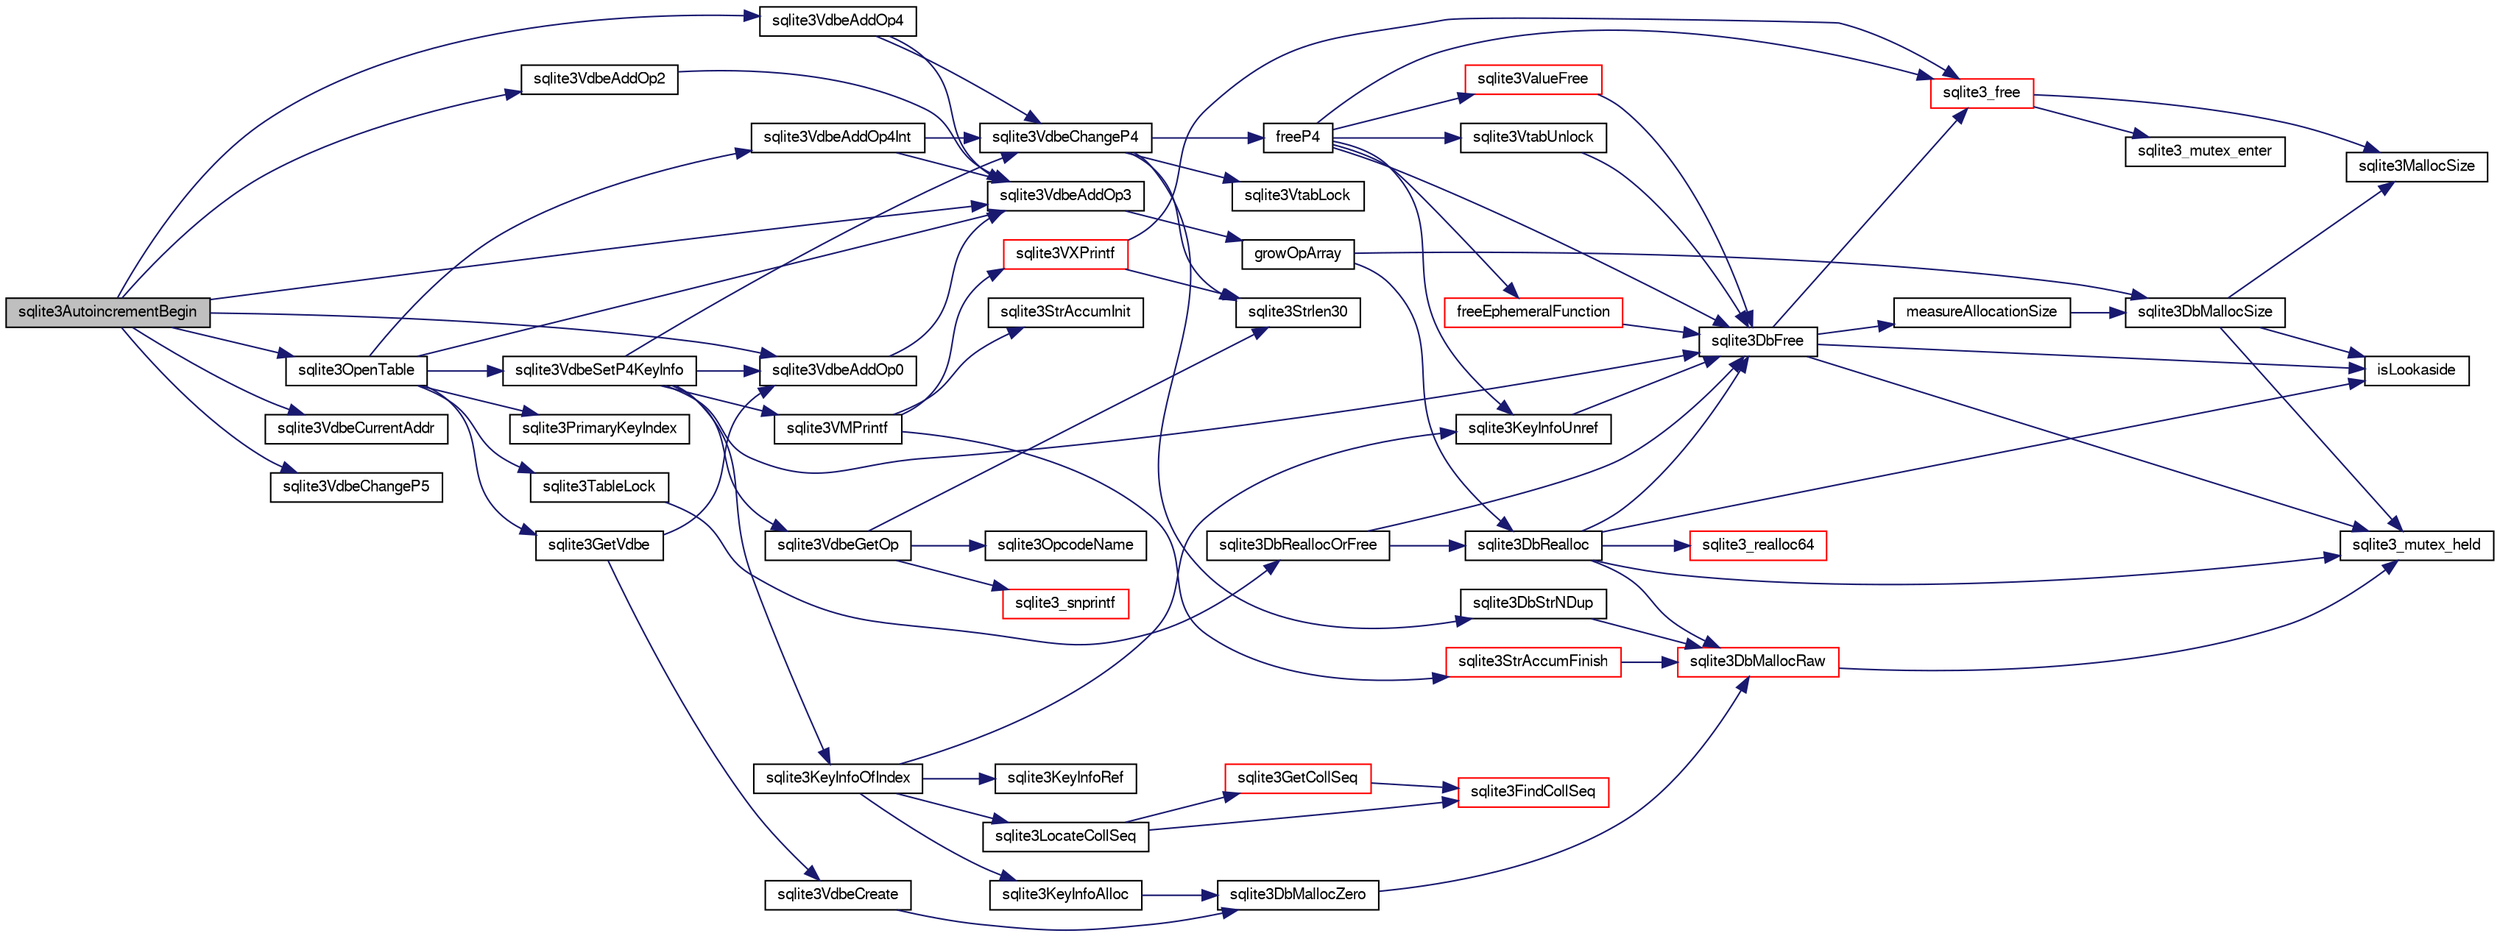 digraph "sqlite3AutoincrementBegin"
{
  edge [fontname="FreeSans",fontsize="10",labelfontname="FreeSans",labelfontsize="10"];
  node [fontname="FreeSans",fontsize="10",shape=record];
  rankdir="LR";
  Node425455 [label="sqlite3AutoincrementBegin",height=0.2,width=0.4,color="black", fillcolor="grey75", style="filled", fontcolor="black"];
  Node425455 -> Node425456 [color="midnightblue",fontsize="10",style="solid",fontname="FreeSans"];
  Node425456 [label="sqlite3OpenTable",height=0.2,width=0.4,color="black", fillcolor="white", style="filled",URL="$sqlite3_8c.html#aa935d8de28fb95e999736ef792d5a808"];
  Node425456 -> Node425457 [color="midnightblue",fontsize="10",style="solid",fontname="FreeSans"];
  Node425457 [label="sqlite3GetVdbe",height=0.2,width=0.4,color="black", fillcolor="white", style="filled",URL="$sqlite3_8c.html#a76b721dcd00b0587308547594cb6c1f4"];
  Node425457 -> Node425458 [color="midnightblue",fontsize="10",style="solid",fontname="FreeSans"];
  Node425458 [label="sqlite3VdbeCreate",height=0.2,width=0.4,color="black", fillcolor="white", style="filled",URL="$sqlite3_8c.html#a7778fbbc1a7b677f680ce0afc44a88e2"];
  Node425458 -> Node425459 [color="midnightblue",fontsize="10",style="solid",fontname="FreeSans"];
  Node425459 [label="sqlite3DbMallocZero",height=0.2,width=0.4,color="black", fillcolor="white", style="filled",URL="$sqlite3_8c.html#a49cfebac9d6067a03442c92af73f33e4"];
  Node425459 -> Node425460 [color="midnightblue",fontsize="10",style="solid",fontname="FreeSans"];
  Node425460 [label="sqlite3DbMallocRaw",height=0.2,width=0.4,color="red", fillcolor="white", style="filled",URL="$sqlite3_8c.html#abbe8be0cf7175e11ddc3e2218fad924e"];
  Node425460 -> Node425461 [color="midnightblue",fontsize="10",style="solid",fontname="FreeSans"];
  Node425461 [label="sqlite3_mutex_held",height=0.2,width=0.4,color="black", fillcolor="white", style="filled",URL="$sqlite3_8c.html#acf77da68932b6bc163c5e68547ecc3e7"];
  Node425457 -> Node425472 [color="midnightblue",fontsize="10",style="solid",fontname="FreeSans"];
  Node425472 [label="sqlite3VdbeAddOp0",height=0.2,width=0.4,color="black", fillcolor="white", style="filled",URL="$sqlite3_8c.html#a0aefd237fc1d629f3a3d3d454ced408a"];
  Node425472 -> Node425473 [color="midnightblue",fontsize="10",style="solid",fontname="FreeSans"];
  Node425473 [label="sqlite3VdbeAddOp3",height=0.2,width=0.4,color="black", fillcolor="white", style="filled",URL="$sqlite3_8c.html#a29b4560b019211a73e1478cec7468345"];
  Node425473 -> Node425474 [color="midnightblue",fontsize="10",style="solid",fontname="FreeSans"];
  Node425474 [label="growOpArray",height=0.2,width=0.4,color="black", fillcolor="white", style="filled",URL="$sqlite3_8c.html#adb00b9ead01ffe0d757d5a6d0853ada5"];
  Node425474 -> Node425475 [color="midnightblue",fontsize="10",style="solid",fontname="FreeSans"];
  Node425475 [label="sqlite3DbRealloc",height=0.2,width=0.4,color="black", fillcolor="white", style="filled",URL="$sqlite3_8c.html#ae028f4902a9d29bcaf310ff289ee87dc"];
  Node425475 -> Node425461 [color="midnightblue",fontsize="10",style="solid",fontname="FreeSans"];
  Node425475 -> Node425460 [color="midnightblue",fontsize="10",style="solid",fontname="FreeSans"];
  Node425475 -> Node425476 [color="midnightblue",fontsize="10",style="solid",fontname="FreeSans"];
  Node425476 [label="isLookaside",height=0.2,width=0.4,color="black", fillcolor="white", style="filled",URL="$sqlite3_8c.html#a770fa05ff9717b75e16f4d968a77b897"];
  Node425475 -> Node425477 [color="midnightblue",fontsize="10",style="solid",fontname="FreeSans"];
  Node425477 [label="sqlite3DbFree",height=0.2,width=0.4,color="black", fillcolor="white", style="filled",URL="$sqlite3_8c.html#ac70ab821a6607b4a1b909582dc37a069"];
  Node425477 -> Node425461 [color="midnightblue",fontsize="10",style="solid",fontname="FreeSans"];
  Node425477 -> Node425478 [color="midnightblue",fontsize="10",style="solid",fontname="FreeSans"];
  Node425478 [label="measureAllocationSize",height=0.2,width=0.4,color="black", fillcolor="white", style="filled",URL="$sqlite3_8c.html#a45731e644a22fdb756e2b6337224217a"];
  Node425478 -> Node425479 [color="midnightblue",fontsize="10",style="solid",fontname="FreeSans"];
  Node425479 [label="sqlite3DbMallocSize",height=0.2,width=0.4,color="black", fillcolor="white", style="filled",URL="$sqlite3_8c.html#aa397e5a8a03495203a0767abf0a71f86"];
  Node425479 -> Node425470 [color="midnightblue",fontsize="10",style="solid",fontname="FreeSans"];
  Node425470 [label="sqlite3MallocSize",height=0.2,width=0.4,color="black", fillcolor="white", style="filled",URL="$sqlite3_8c.html#acf5d2a5f35270bafb050bd2def576955"];
  Node425479 -> Node425461 [color="midnightblue",fontsize="10",style="solid",fontname="FreeSans"];
  Node425479 -> Node425476 [color="midnightblue",fontsize="10",style="solid",fontname="FreeSans"];
  Node425477 -> Node425476 [color="midnightblue",fontsize="10",style="solid",fontname="FreeSans"];
  Node425477 -> Node425480 [color="midnightblue",fontsize="10",style="solid",fontname="FreeSans"];
  Node425480 [label="sqlite3_free",height=0.2,width=0.4,color="red", fillcolor="white", style="filled",URL="$sqlite3_8c.html#a6552349e36a8a691af5487999ab09519"];
  Node425480 -> Node425463 [color="midnightblue",fontsize="10",style="solid",fontname="FreeSans"];
  Node425463 [label="sqlite3_mutex_enter",height=0.2,width=0.4,color="black", fillcolor="white", style="filled",URL="$sqlite3_8c.html#a1c12cde690bd89f104de5cbad12a6bf5"];
  Node425480 -> Node425470 [color="midnightblue",fontsize="10",style="solid",fontname="FreeSans"];
  Node425475 -> Node425481 [color="midnightblue",fontsize="10",style="solid",fontname="FreeSans"];
  Node425481 [label="sqlite3_realloc64",height=0.2,width=0.4,color="red", fillcolor="white", style="filled",URL="$sqlite3_8c.html#a3765a714077ee547e811034236dc9ecd"];
  Node425474 -> Node425479 [color="midnightblue",fontsize="10",style="solid",fontname="FreeSans"];
  Node425456 -> Node425744 [color="midnightblue",fontsize="10",style="solid",fontname="FreeSans"];
  Node425744 [label="sqlite3TableLock",height=0.2,width=0.4,color="black", fillcolor="white", style="filled",URL="$sqlite3_8c.html#a13be5e81f379c515f270f6f2a3bb63a7"];
  Node425744 -> Node425535 [color="midnightblue",fontsize="10",style="solid",fontname="FreeSans"];
  Node425535 [label="sqlite3DbReallocOrFree",height=0.2,width=0.4,color="black", fillcolor="white", style="filled",URL="$sqlite3_8c.html#a532a9fd62eeb46b61885a0fff075231c"];
  Node425535 -> Node425475 [color="midnightblue",fontsize="10",style="solid",fontname="FreeSans"];
  Node425535 -> Node425477 [color="midnightblue",fontsize="10",style="solid",fontname="FreeSans"];
  Node425456 -> Node425745 [color="midnightblue",fontsize="10",style="solid",fontname="FreeSans"];
  Node425745 [label="sqlite3VdbeAddOp4Int",height=0.2,width=0.4,color="black", fillcolor="white", style="filled",URL="$sqlite3_8c.html#afff63410071bb7015a6392d8a7704b43"];
  Node425745 -> Node425473 [color="midnightblue",fontsize="10",style="solid",fontname="FreeSans"];
  Node425745 -> Node425746 [color="midnightblue",fontsize="10",style="solid",fontname="FreeSans"];
  Node425746 [label="sqlite3VdbeChangeP4",height=0.2,width=0.4,color="black", fillcolor="white", style="filled",URL="$sqlite3_8c.html#add0d891a062d044a0c7e6fc072702830"];
  Node425746 -> Node425747 [color="midnightblue",fontsize="10",style="solid",fontname="FreeSans"];
  Node425747 [label="freeP4",height=0.2,width=0.4,color="black", fillcolor="white", style="filled",URL="$sqlite3_8c.html#aa1ec8debef2a9be5fe36a3082fd3e0f9"];
  Node425747 -> Node425477 [color="midnightblue",fontsize="10",style="solid",fontname="FreeSans"];
  Node425747 -> Node425748 [color="midnightblue",fontsize="10",style="solid",fontname="FreeSans"];
  Node425748 [label="sqlite3KeyInfoUnref",height=0.2,width=0.4,color="black", fillcolor="white", style="filled",URL="$sqlite3_8c.html#ac94cc1874ab0865db1dbbefd3886ba4a"];
  Node425748 -> Node425477 [color="midnightblue",fontsize="10",style="solid",fontname="FreeSans"];
  Node425747 -> Node425480 [color="midnightblue",fontsize="10",style="solid",fontname="FreeSans"];
  Node425747 -> Node425749 [color="midnightblue",fontsize="10",style="solid",fontname="FreeSans"];
  Node425749 [label="freeEphemeralFunction",height=0.2,width=0.4,color="red", fillcolor="white", style="filled",URL="$sqlite3_8c.html#ace0a45aad803937290f5495906773bc4"];
  Node425749 -> Node425477 [color="midnightblue",fontsize="10",style="solid",fontname="FreeSans"];
  Node425747 -> Node425751 [color="midnightblue",fontsize="10",style="solid",fontname="FreeSans"];
  Node425751 [label="sqlite3ValueFree",height=0.2,width=0.4,color="red", fillcolor="white", style="filled",URL="$sqlite3_8c.html#afeed84c3f344a833d15c7209265dc520"];
  Node425751 -> Node425477 [color="midnightblue",fontsize="10",style="solid",fontname="FreeSans"];
  Node425747 -> Node425752 [color="midnightblue",fontsize="10",style="solid",fontname="FreeSans"];
  Node425752 [label="sqlite3VtabUnlock",height=0.2,width=0.4,color="black", fillcolor="white", style="filled",URL="$sqlite3_8c.html#a8b3341682c7724d767ebc8288b9063b4"];
  Node425752 -> Node425477 [color="midnightblue",fontsize="10",style="solid",fontname="FreeSans"];
  Node425746 -> Node425753 [color="midnightblue",fontsize="10",style="solid",fontname="FreeSans"];
  Node425753 [label="sqlite3VtabLock",height=0.2,width=0.4,color="black", fillcolor="white", style="filled",URL="$sqlite3_8c.html#aa2b6bcc2ba2b313da4b72e6b0d83dea6"];
  Node425746 -> Node425527 [color="midnightblue",fontsize="10",style="solid",fontname="FreeSans"];
  Node425527 [label="sqlite3Strlen30",height=0.2,width=0.4,color="black", fillcolor="white", style="filled",URL="$sqlite3_8c.html#a3dcd80ba41f1a308193dee74857b62a7"];
  Node425746 -> Node425735 [color="midnightblue",fontsize="10",style="solid",fontname="FreeSans"];
  Node425735 [label="sqlite3DbStrNDup",height=0.2,width=0.4,color="black", fillcolor="white", style="filled",URL="$sqlite3_8c.html#a48e8c757f70cba60fe83ce00ad8de713"];
  Node425735 -> Node425460 [color="midnightblue",fontsize="10",style="solid",fontname="FreeSans"];
  Node425456 -> Node425754 [color="midnightblue",fontsize="10",style="solid",fontname="FreeSans"];
  Node425754 [label="sqlite3PrimaryKeyIndex",height=0.2,width=0.4,color="black", fillcolor="white", style="filled",URL="$sqlite3_8c.html#af6edde3fbbd22a22b86ad32677fad95b"];
  Node425456 -> Node425473 [color="midnightblue",fontsize="10",style="solid",fontname="FreeSans"];
  Node425456 -> Node425755 [color="midnightblue",fontsize="10",style="solid",fontname="FreeSans"];
  Node425755 [label="sqlite3VdbeSetP4KeyInfo",height=0.2,width=0.4,color="black", fillcolor="white", style="filled",URL="$sqlite3_8c.html#a342090b36fbf7fdace2a23b8efca030c"];
  Node425755 -> Node425746 [color="midnightblue",fontsize="10",style="solid",fontname="FreeSans"];
  Node425755 -> Node425756 [color="midnightblue",fontsize="10",style="solid",fontname="FreeSans"];
  Node425756 [label="sqlite3KeyInfoOfIndex",height=0.2,width=0.4,color="black", fillcolor="white", style="filled",URL="$sqlite3_8c.html#a7b4298fb8e674075dbe680baae5f451b"];
  Node425756 -> Node425748 [color="midnightblue",fontsize="10",style="solid",fontname="FreeSans"];
  Node425756 -> Node425757 [color="midnightblue",fontsize="10",style="solid",fontname="FreeSans"];
  Node425757 [label="sqlite3KeyInfoAlloc",height=0.2,width=0.4,color="black", fillcolor="white", style="filled",URL="$sqlite3_8c.html#aeb7a31938dad201125fdb79ab98259ba"];
  Node425757 -> Node425459 [color="midnightblue",fontsize="10",style="solid",fontname="FreeSans"];
  Node425756 -> Node425758 [color="midnightblue",fontsize="10",style="solid",fontname="FreeSans"];
  Node425758 [label="sqlite3LocateCollSeq",height=0.2,width=0.4,color="black", fillcolor="white", style="filled",URL="$sqlite3_8c.html#a7dda1703fcf97a8e9a556697976c90af"];
  Node425758 -> Node425759 [color="midnightblue",fontsize="10",style="solid",fontname="FreeSans"];
  Node425759 [label="sqlite3FindCollSeq",height=0.2,width=0.4,color="red", fillcolor="white", style="filled",URL="$sqlite3_8c.html#ac4f91d39f24a6435de12698fdb16bc14"];
  Node425758 -> Node425769 [color="midnightblue",fontsize="10",style="solid",fontname="FreeSans"];
  Node425769 [label="sqlite3GetCollSeq",height=0.2,width=0.4,color="red", fillcolor="white", style="filled",URL="$sqlite3_8c.html#a4ed2e10e20f9616894d068c6c73c3134"];
  Node425769 -> Node425759 [color="midnightblue",fontsize="10",style="solid",fontname="FreeSans"];
  Node425756 -> Node425776 [color="midnightblue",fontsize="10",style="solid",fontname="FreeSans"];
  Node425776 [label="sqlite3KeyInfoRef",height=0.2,width=0.4,color="black", fillcolor="white", style="filled",URL="$sqlite3_8c.html#a9e5927c098215a56d3c29d4fab6f78cc"];
  Node425755 -> Node425477 [color="midnightblue",fontsize="10",style="solid",fontname="FreeSans"];
  Node425755 -> Node425732 [color="midnightblue",fontsize="10",style="solid",fontname="FreeSans"];
  Node425732 [label="sqlite3VMPrintf",height=0.2,width=0.4,color="black", fillcolor="white", style="filled",URL="$sqlite3_8c.html#a05535d0982ef06fbc2ee8195ebbae689"];
  Node425732 -> Node425507 [color="midnightblue",fontsize="10",style="solid",fontname="FreeSans"];
  Node425507 [label="sqlite3StrAccumInit",height=0.2,width=0.4,color="black", fillcolor="white", style="filled",URL="$sqlite3_8c.html#aabf95e113b9d54d519cd15a56215f560"];
  Node425732 -> Node425508 [color="midnightblue",fontsize="10",style="solid",fontname="FreeSans"];
  Node425508 [label="sqlite3VXPrintf",height=0.2,width=0.4,color="red", fillcolor="white", style="filled",URL="$sqlite3_8c.html#a63c25806c9bd4a2b76f9a0eb232c6bde"];
  Node425508 -> Node425527 [color="midnightblue",fontsize="10",style="solid",fontname="FreeSans"];
  Node425508 -> Node425480 [color="midnightblue",fontsize="10",style="solid",fontname="FreeSans"];
  Node425732 -> Node425551 [color="midnightblue",fontsize="10",style="solid",fontname="FreeSans"];
  Node425551 [label="sqlite3StrAccumFinish",height=0.2,width=0.4,color="red", fillcolor="white", style="filled",URL="$sqlite3_8c.html#adb7f26b10ac1b847db6f000ef4c2e2ba"];
  Node425551 -> Node425460 [color="midnightblue",fontsize="10",style="solid",fontname="FreeSans"];
  Node425755 -> Node425472 [color="midnightblue",fontsize="10",style="solid",fontname="FreeSans"];
  Node425755 -> Node425777 [color="midnightblue",fontsize="10",style="solid",fontname="FreeSans"];
  Node425777 [label="sqlite3VdbeGetOp",height=0.2,width=0.4,color="black", fillcolor="white", style="filled",URL="$sqlite3_8c.html#a5ab7282d63d42e66c8d7cb7a9d0c6f74"];
  Node425777 -> Node425778 [color="midnightblue",fontsize="10",style="solid",fontname="FreeSans"];
  Node425778 [label="sqlite3OpcodeName",height=0.2,width=0.4,color="black", fillcolor="white", style="filled",URL="$sqlite3_8c.html#a19b314c1960c7fb6ef2038ed53a87aae"];
  Node425777 -> Node425527 [color="midnightblue",fontsize="10",style="solid",fontname="FreeSans"];
  Node425777 -> Node425549 [color="midnightblue",fontsize="10",style="solid",fontname="FreeSans"];
  Node425549 [label="sqlite3_snprintf",height=0.2,width=0.4,color="red", fillcolor="white", style="filled",URL="$sqlite3_8c.html#aa2695a752e971577f5784122f2013c40"];
  Node425455 -> Node425473 [color="midnightblue",fontsize="10",style="solid",fontname="FreeSans"];
  Node425455 -> Node425779 [color="midnightblue",fontsize="10",style="solid",fontname="FreeSans"];
  Node425779 [label="sqlite3VdbeCurrentAddr",height=0.2,width=0.4,color="black", fillcolor="white", style="filled",URL="$sqlite3_8c.html#a5e2bf0933a091bdfd7f0acd86a894889"];
  Node425455 -> Node425780 [color="midnightblue",fontsize="10",style="solid",fontname="FreeSans"];
  Node425780 [label="sqlite3VdbeAddOp4",height=0.2,width=0.4,color="black", fillcolor="white", style="filled",URL="$sqlite3_8c.html#a739d7a47b1c11779283b7797ea7e1d4d"];
  Node425780 -> Node425473 [color="midnightblue",fontsize="10",style="solid",fontname="FreeSans"];
  Node425780 -> Node425746 [color="midnightblue",fontsize="10",style="solid",fontname="FreeSans"];
  Node425455 -> Node425781 [color="midnightblue",fontsize="10",style="solid",fontname="FreeSans"];
  Node425781 [label="sqlite3VdbeAddOp2",height=0.2,width=0.4,color="black", fillcolor="white", style="filled",URL="$sqlite3_8c.html#ae87204d7b069da19e4db0404c6deaae5"];
  Node425781 -> Node425473 [color="midnightblue",fontsize="10",style="solid",fontname="FreeSans"];
  Node425455 -> Node425782 [color="midnightblue",fontsize="10",style="solid",fontname="FreeSans"];
  Node425782 [label="sqlite3VdbeChangeP5",height=0.2,width=0.4,color="black", fillcolor="white", style="filled",URL="$sqlite3_8c.html#a4dde2e4087eda945511b05d667050740"];
  Node425455 -> Node425472 [color="midnightblue",fontsize="10",style="solid",fontname="FreeSans"];
}
